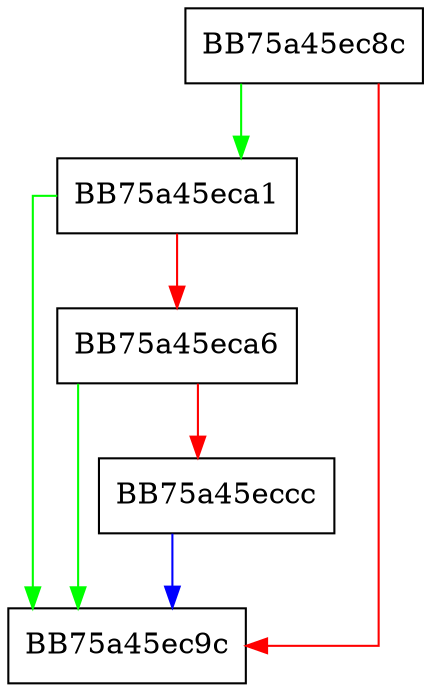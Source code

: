 digraph pagerFixMaplimit {
  node [shape="box"];
  graph [splines=ortho];
  BB75a45ec8c -> BB75a45eca1 [color="green"];
  BB75a45ec8c -> BB75a45ec9c [color="red"];
  BB75a45eca1 -> BB75a45ec9c [color="green"];
  BB75a45eca1 -> BB75a45eca6 [color="red"];
  BB75a45eca6 -> BB75a45ec9c [color="green"];
  BB75a45eca6 -> BB75a45eccc [color="red"];
  BB75a45eccc -> BB75a45ec9c [color="blue"];
}